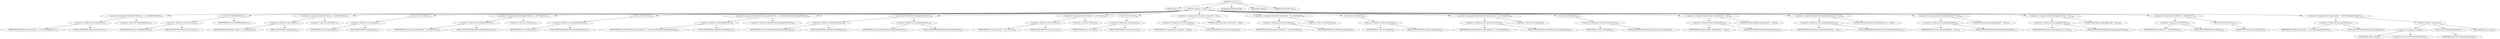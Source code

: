 digraph "&lt;init&gt;" {  
"471" [label = <(METHOD,&lt;init&gt;)<SUB>273</SUB>> ]
"472" [label = <(PARAM,this)<SUB>273</SUB>> ]
"473" [label = <(BLOCK,&lt;empty&gt;,&lt;empty&gt;)<SUB>273</SUB>> ]
"474" [label = <(&lt;operator&gt;.assignment,Hashtable references = new AntRefTable(this))<SUB>170</SUB>> ]
"475" [label = <(&lt;operator&gt;.fieldAccess,this.references)<SUB>170</SUB>> ]
"476" [label = <(IDENTIFIER,this,Hashtable references = new AntRefTable(this))<SUB>170</SUB>> ]
"477" [label = <(FIELD_IDENTIFIER,references,references)<SUB>170</SUB>> ]
"478" [label = <(&lt;operator&gt;.alloc,new AntRefTable(this))<SUB>170</SUB>> ]
"479" [label = <(&lt;init&gt;,new AntRefTable(this))<SUB>170</SUB>> ]
"480" [label = <(&lt;operator&gt;.fieldAccess,this.references)<SUB>170</SUB>> ]
"481" [label = <(IDENTIFIER,this,new AntRefTable(this))<SUB>170</SUB>> ]
"482" [label = <(FIELD_IDENTIFIER,references,references)<SUB>170</SUB>> ]
"483" [label = <(IDENTIFIER,this,new AntRefTable(this))<SUB>170</SUB>> ]
"484" [label = <(&lt;operator&gt;.assignment,Hashtable targets = new Hashtable())<SUB>176</SUB>> ]
"485" [label = <(&lt;operator&gt;.fieldAccess,this.targets)<SUB>176</SUB>> ]
"486" [label = <(IDENTIFIER,this,Hashtable targets = new Hashtable())<SUB>176</SUB>> ]
"487" [label = <(FIELD_IDENTIFIER,targets,targets)<SUB>176</SUB>> ]
"488" [label = <(&lt;operator&gt;.alloc,new Hashtable())<SUB>176</SUB>> ]
"489" [label = <(&lt;init&gt;,new Hashtable())<SUB>176</SUB>> ]
"490" [label = <(&lt;operator&gt;.fieldAccess,this.targets)<SUB>176</SUB>> ]
"491" [label = <(IDENTIFIER,this,new Hashtable())<SUB>176</SUB>> ]
"492" [label = <(FIELD_IDENTIFIER,targets,targets)<SUB>176</SUB>> ]
"493" [label = <(&lt;operator&gt;.assignment,FilterSet globalFilterSet = new FilterSet())<SUB>178</SUB>> ]
"494" [label = <(&lt;operator&gt;.fieldAccess,this.globalFilterSet)<SUB>178</SUB>> ]
"495" [label = <(IDENTIFIER,this,FilterSet globalFilterSet = new FilterSet())<SUB>178</SUB>> ]
"496" [label = <(FIELD_IDENTIFIER,globalFilterSet,globalFilterSet)<SUB>178</SUB>> ]
"497" [label = <(&lt;operator&gt;.alloc,new FilterSet())<SUB>178</SUB>> ]
"498" [label = <(&lt;init&gt;,new FilterSet())<SUB>178</SUB>> ]
"499" [label = <(&lt;operator&gt;.fieldAccess,this.globalFilterSet)<SUB>178</SUB>> ]
"500" [label = <(IDENTIFIER,this,new FilterSet())<SUB>178</SUB>> ]
"501" [label = <(FIELD_IDENTIFIER,globalFilterSet,globalFilterSet)<SUB>178</SUB>> ]
"502" [label = <(&lt;operator&gt;.assignment,FilterSetCollection globalFilters = new FilterSetCollection(globalFilterSet))<SUB>184</SUB>> ]
"503" [label = <(&lt;operator&gt;.fieldAccess,this.globalFilters)<SUB>184</SUB>> ]
"504" [label = <(IDENTIFIER,this,FilterSetCollection globalFilters = new FilterSetCollection(globalFilterSet))<SUB>184</SUB>> ]
"505" [label = <(FIELD_IDENTIFIER,globalFilters,globalFilters)<SUB>184</SUB>> ]
"506" [label = <(&lt;operator&gt;.alloc,new FilterSetCollection(globalFilterSet))<SUB>185</SUB>> ]
"507" [label = <(&lt;init&gt;,new FilterSetCollection(globalFilterSet))<SUB>185</SUB>> ]
"508" [label = <(&lt;operator&gt;.fieldAccess,this.globalFilters)<SUB>184</SUB>> ]
"509" [label = <(IDENTIFIER,this,new FilterSetCollection(globalFilterSet))<SUB>184</SUB>> ]
"510" [label = <(FIELD_IDENTIFIER,globalFilters,globalFilters)<SUB>184</SUB>> ]
"511" [label = <(&lt;operator&gt;.fieldAccess,this.globalFilterSet)<SUB>185</SUB>> ]
"512" [label = <(IDENTIFIER,this,new FilterSetCollection(globalFilterSet))<SUB>185</SUB>> ]
"513" [label = <(FIELD_IDENTIFIER,globalFilterSet,globalFilterSet)<SUB>185</SUB>> ]
"514" [label = <(&lt;operator&gt;.assignment,Vector listeners = new Vector())<SUB>191</SUB>> ]
"515" [label = <(&lt;operator&gt;.fieldAccess,this.listeners)<SUB>191</SUB>> ]
"516" [label = <(IDENTIFIER,this,Vector listeners = new Vector())<SUB>191</SUB>> ]
"517" [label = <(FIELD_IDENTIFIER,listeners,listeners)<SUB>191</SUB>> ]
"518" [label = <(&lt;operator&gt;.alloc,new Vector())<SUB>191</SUB>> ]
"519" [label = <(&lt;init&gt;,new Vector())<SUB>191</SUB>> ]
"520" [label = <(&lt;operator&gt;.fieldAccess,this.listeners)<SUB>191</SUB>> ]
"521" [label = <(IDENTIFIER,this,new Vector())<SUB>191</SUB>> ]
"522" [label = <(FIELD_IDENTIFIER,listeners,listeners)<SUB>191</SUB>> ]
"523" [label = <(&lt;operator&gt;.assignment,ClassLoader coreLoader = null)<SUB>197</SUB>> ]
"524" [label = <(&lt;operator&gt;.fieldAccess,this.coreLoader)<SUB>197</SUB>> ]
"525" [label = <(IDENTIFIER,this,ClassLoader coreLoader = null)<SUB>197</SUB>> ]
"526" [label = <(FIELD_IDENTIFIER,coreLoader,coreLoader)<SUB>197</SUB>> ]
"527" [label = <(LITERAL,null,ClassLoader coreLoader = null)<SUB>197</SUB>> ]
"528" [label = <(&lt;operator&gt;.assignment,Hashtable threadTasks = new Hashtable())<SUB>200</SUB>> ]
"529" [label = <(&lt;operator&gt;.fieldAccess,this.threadTasks)<SUB>200</SUB>> ]
"530" [label = <(IDENTIFIER,this,Hashtable threadTasks = new Hashtable())<SUB>200</SUB>> ]
"531" [label = <(FIELD_IDENTIFIER,threadTasks,threadTasks)<SUB>200</SUB>> ]
"532" [label = <(&lt;operator&gt;.alloc,new Hashtable())<SUB>200</SUB>> ]
"533" [label = <(&lt;init&gt;,new Hashtable())<SUB>200</SUB>> ]
"534" [label = <(&lt;operator&gt;.fieldAccess,this.threadTasks)<SUB>200</SUB>> ]
"535" [label = <(IDENTIFIER,this,new Hashtable())<SUB>200</SUB>> ]
"536" [label = <(FIELD_IDENTIFIER,threadTasks,threadTasks)<SUB>200</SUB>> ]
"537" [label = <(&lt;operator&gt;.assignment,Hashtable threadGroupTasks = new Hashtable())<SUB>203</SUB>> ]
"538" [label = <(&lt;operator&gt;.fieldAccess,this.threadGroupTasks)<SUB>203</SUB>> ]
"539" [label = <(IDENTIFIER,this,Hashtable threadGroupTasks = new Hashtable())<SUB>203</SUB>> ]
"540" [label = <(FIELD_IDENTIFIER,threadGroupTasks,threadGroupTasks)<SUB>203</SUB>> ]
"541" [label = <(&lt;operator&gt;.alloc,new Hashtable())<SUB>203</SUB>> ]
"542" [label = <(&lt;init&gt;,new Hashtable())<SUB>203</SUB>> ]
"543" [label = <(&lt;operator&gt;.fieldAccess,this.threadGroupTasks)<SUB>203</SUB>> ]
"544" [label = <(IDENTIFIER,this,new Hashtable())<SUB>203</SUB>> ]
"545" [label = <(FIELD_IDENTIFIER,threadGroupTasks,threadGroupTasks)<SUB>203</SUB>> ]
"546" [label = <(&lt;operator&gt;.assignment,InputHandler inputHandler = null)<SUB>208</SUB>> ]
"547" [label = <(&lt;operator&gt;.fieldAccess,this.inputHandler)<SUB>208</SUB>> ]
"548" [label = <(IDENTIFIER,this,InputHandler inputHandler = null)<SUB>208</SUB>> ]
"549" [label = <(FIELD_IDENTIFIER,inputHandler,inputHandler)<SUB>208</SUB>> ]
"550" [label = <(LITERAL,null,InputHandler inputHandler = null)<SUB>208</SUB>> ]
"551" [label = <(&lt;operator&gt;.assignment,InputStream defaultInputStream = null)<SUB>213</SUB>> ]
"552" [label = <(&lt;operator&gt;.fieldAccess,this.defaultInputStream)<SUB>213</SUB>> ]
"553" [label = <(IDENTIFIER,this,InputStream defaultInputStream = null)<SUB>213</SUB>> ]
"554" [label = <(FIELD_IDENTIFIER,defaultInputStream,defaultInputStream)<SUB>213</SUB>> ]
"555" [label = <(LITERAL,null,InputStream defaultInputStream = null)<SUB>213</SUB>> ]
"556" [label = <(&lt;operator&gt;.assignment,boolean keepGoingMode = false)<SUB>218</SUB>> ]
"557" [label = <(&lt;operator&gt;.fieldAccess,this.keepGoingMode)<SUB>218</SUB>> ]
"558" [label = <(IDENTIFIER,this,boolean keepGoingMode = false)<SUB>218</SUB>> ]
"559" [label = <(FIELD_IDENTIFIER,keepGoingMode,keepGoingMode)<SUB>218</SUB>> ]
"560" [label = <(LITERAL,false,boolean keepGoingMode = false)<SUB>218</SUB>> ]
"561" [label = <(&lt;operator&gt;.assignment,boolean loggingMessage = false)<SUB>268</SUB>> ]
"562" [label = <(&lt;operator&gt;.fieldAccess,this.loggingMessage)<SUB>268</SUB>> ]
"563" [label = <(IDENTIFIER,this,boolean loggingMessage = false)<SUB>268</SUB>> ]
"564" [label = <(FIELD_IDENTIFIER,loggingMessage,loggingMessage)<SUB>268</SUB>> ]
"565" [label = <(LITERAL,false,boolean loggingMessage = false)<SUB>268</SUB>> ]
"566" [label = <(&lt;operator&gt;.assignment,this.fileUtils = newFileUtils())<SUB>274</SUB>> ]
"567" [label = <(&lt;operator&gt;.fieldAccess,this.fileUtils)<SUB>274</SUB>> ]
"568" [label = <(IDENTIFIER,this,this.fileUtils = newFileUtils())<SUB>274</SUB>> ]
"569" [label = <(FIELD_IDENTIFIER,fileUtils,fileUtils)<SUB>274</SUB>> ]
"570" [label = <(newFileUtils,newFileUtils())<SUB>274</SUB>> ]
"571" [label = <(IDENTIFIER,FileUtils,newFileUtils())<SUB>274</SUB>> ]
"572" [label = <(&lt;operator&gt;.assignment,this.inputHandler = new DefaultInputHandler())<SUB>275</SUB>> ]
"573" [label = <(&lt;operator&gt;.fieldAccess,this.inputHandler)<SUB>275</SUB>> ]
"574" [label = <(IDENTIFIER,this,this.inputHandler = new DefaultInputHandler())<SUB>275</SUB>> ]
"575" [label = <(FIELD_IDENTIFIER,inputHandler,inputHandler)<SUB>275</SUB>> ]
"576" [label = <(BLOCK,&lt;empty&gt;,&lt;empty&gt;)<SUB>275</SUB>> ]
"577" [label = <(&lt;operator&gt;.assignment,&lt;empty&gt;)> ]
"578" [label = <(IDENTIFIER,$obj7,&lt;empty&gt;)> ]
"579" [label = <(&lt;operator&gt;.alloc,new DefaultInputHandler())<SUB>275</SUB>> ]
"580" [label = <(&lt;init&gt;,new DefaultInputHandler())<SUB>275</SUB>> ]
"581" [label = <(IDENTIFIER,$obj7,new DefaultInputHandler())> ]
"582" [label = <(IDENTIFIER,$obj7,&lt;empty&gt;)> ]
"583" [label = <(MODIFIER,CONSTRUCTOR)> ]
"584" [label = <(MODIFIER,PUBLIC)> ]
"585" [label = <(METHOD_RETURN,void)<SUB>276</SUB>> ]
  "471" -> "472" 
  "471" -> "473" 
  "471" -> "583" 
  "471" -> "584" 
  "471" -> "585" 
  "473" -> "474" 
  "473" -> "479" 
  "473" -> "484" 
  "473" -> "489" 
  "473" -> "493" 
  "473" -> "498" 
  "473" -> "502" 
  "473" -> "507" 
  "473" -> "514" 
  "473" -> "519" 
  "473" -> "523" 
  "473" -> "528" 
  "473" -> "533" 
  "473" -> "537" 
  "473" -> "542" 
  "473" -> "546" 
  "473" -> "551" 
  "473" -> "556" 
  "473" -> "561" 
  "473" -> "566" 
  "473" -> "572" 
  "474" -> "475" 
  "474" -> "478" 
  "475" -> "476" 
  "475" -> "477" 
  "479" -> "480" 
  "479" -> "483" 
  "480" -> "481" 
  "480" -> "482" 
  "484" -> "485" 
  "484" -> "488" 
  "485" -> "486" 
  "485" -> "487" 
  "489" -> "490" 
  "490" -> "491" 
  "490" -> "492" 
  "493" -> "494" 
  "493" -> "497" 
  "494" -> "495" 
  "494" -> "496" 
  "498" -> "499" 
  "499" -> "500" 
  "499" -> "501" 
  "502" -> "503" 
  "502" -> "506" 
  "503" -> "504" 
  "503" -> "505" 
  "507" -> "508" 
  "507" -> "511" 
  "508" -> "509" 
  "508" -> "510" 
  "511" -> "512" 
  "511" -> "513" 
  "514" -> "515" 
  "514" -> "518" 
  "515" -> "516" 
  "515" -> "517" 
  "519" -> "520" 
  "520" -> "521" 
  "520" -> "522" 
  "523" -> "524" 
  "523" -> "527" 
  "524" -> "525" 
  "524" -> "526" 
  "528" -> "529" 
  "528" -> "532" 
  "529" -> "530" 
  "529" -> "531" 
  "533" -> "534" 
  "534" -> "535" 
  "534" -> "536" 
  "537" -> "538" 
  "537" -> "541" 
  "538" -> "539" 
  "538" -> "540" 
  "542" -> "543" 
  "543" -> "544" 
  "543" -> "545" 
  "546" -> "547" 
  "546" -> "550" 
  "547" -> "548" 
  "547" -> "549" 
  "551" -> "552" 
  "551" -> "555" 
  "552" -> "553" 
  "552" -> "554" 
  "556" -> "557" 
  "556" -> "560" 
  "557" -> "558" 
  "557" -> "559" 
  "561" -> "562" 
  "561" -> "565" 
  "562" -> "563" 
  "562" -> "564" 
  "566" -> "567" 
  "566" -> "570" 
  "567" -> "568" 
  "567" -> "569" 
  "570" -> "571" 
  "572" -> "573" 
  "572" -> "576" 
  "573" -> "574" 
  "573" -> "575" 
  "576" -> "577" 
  "576" -> "580" 
  "576" -> "582" 
  "577" -> "578" 
  "577" -> "579" 
  "580" -> "581" 
}
